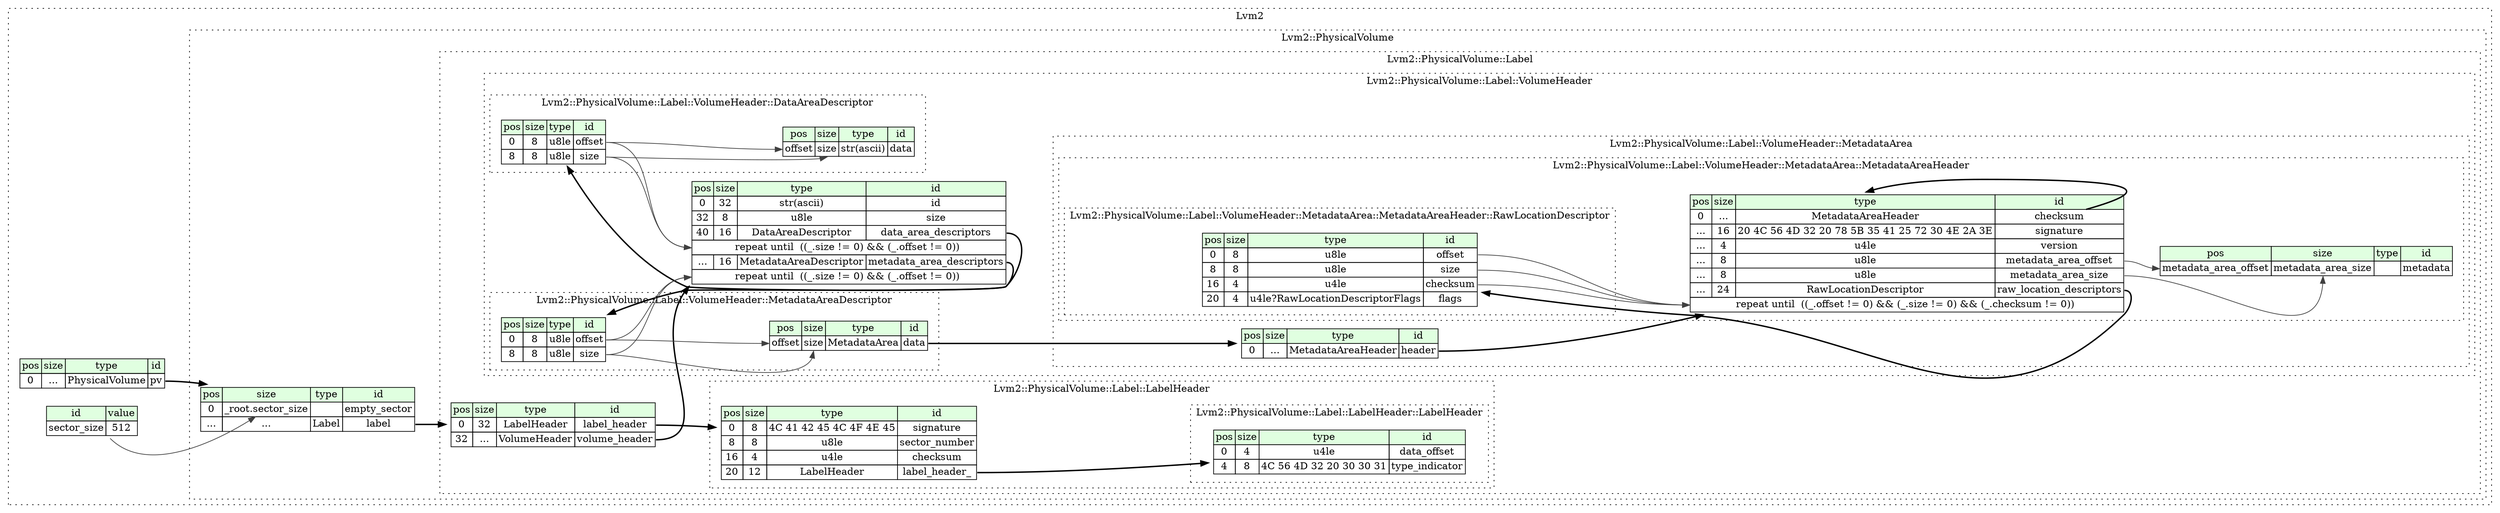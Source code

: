digraph {
	rankdir=LR;
	node [shape=plaintext];
	subgraph cluster__lvm2 {
		label="Lvm2";
		graph[style=dotted];

		lvm2__seq [label=<<TABLE BORDER="0" CELLBORDER="1" CELLSPACING="0">
			<TR><TD BGCOLOR="#E0FFE0">pos</TD><TD BGCOLOR="#E0FFE0">size</TD><TD BGCOLOR="#E0FFE0">type</TD><TD BGCOLOR="#E0FFE0">id</TD></TR>
			<TR><TD PORT="pv_pos">0</TD><TD PORT="pv_size">...</TD><TD>PhysicalVolume</TD><TD PORT="pv_type">pv</TD></TR>
		</TABLE>>];
		lvm2__inst__sector_size [label=<<TABLE BORDER="0" CELLBORDER="1" CELLSPACING="0">
			<TR><TD BGCOLOR="#E0FFE0">id</TD><TD BGCOLOR="#E0FFE0">value</TD></TR>
			<TR><TD>sector_size</TD><TD>512</TD></TR>
		</TABLE>>];
		subgraph cluster__physical_volume {
			label="Lvm2::PhysicalVolume";
			graph[style=dotted];

			physical_volume__seq [label=<<TABLE BORDER="0" CELLBORDER="1" CELLSPACING="0">
				<TR><TD BGCOLOR="#E0FFE0">pos</TD><TD BGCOLOR="#E0FFE0">size</TD><TD BGCOLOR="#E0FFE0">type</TD><TD BGCOLOR="#E0FFE0">id</TD></TR>
				<TR><TD PORT="empty_sector_pos">0</TD><TD PORT="empty_sector_size">_root.sector_size</TD><TD></TD><TD PORT="empty_sector_type">empty_sector</TD></TR>
				<TR><TD PORT="label_pos">...</TD><TD PORT="label_size">...</TD><TD>Label</TD><TD PORT="label_type">label</TD></TR>
			</TABLE>>];
			subgraph cluster__label {
				label="Lvm2::PhysicalVolume::Label";
				graph[style=dotted];

				label__seq [label=<<TABLE BORDER="0" CELLBORDER="1" CELLSPACING="0">
					<TR><TD BGCOLOR="#E0FFE0">pos</TD><TD BGCOLOR="#E0FFE0">size</TD><TD BGCOLOR="#E0FFE0">type</TD><TD BGCOLOR="#E0FFE0">id</TD></TR>
					<TR><TD PORT="label_header_pos">0</TD><TD PORT="label_header_size">32</TD><TD>LabelHeader</TD><TD PORT="label_header_type">label_header</TD></TR>
					<TR><TD PORT="volume_header_pos">32</TD><TD PORT="volume_header_size">...</TD><TD>VolumeHeader</TD><TD PORT="volume_header_type">volume_header</TD></TR>
				</TABLE>>];
				subgraph cluster__label_header {
					label="Lvm2::PhysicalVolume::Label::LabelHeader";
					graph[style=dotted];

					label_header__seq [label=<<TABLE BORDER="0" CELLBORDER="1" CELLSPACING="0">
						<TR><TD BGCOLOR="#E0FFE0">pos</TD><TD BGCOLOR="#E0FFE0">size</TD><TD BGCOLOR="#E0FFE0">type</TD><TD BGCOLOR="#E0FFE0">id</TD></TR>
						<TR><TD PORT="signature_pos">0</TD><TD PORT="signature_size">8</TD><TD>4C 41 42 45 4C 4F 4E 45</TD><TD PORT="signature_type">signature</TD></TR>
						<TR><TD PORT="sector_number_pos">8</TD><TD PORT="sector_number_size">8</TD><TD>u8le</TD><TD PORT="sector_number_type">sector_number</TD></TR>
						<TR><TD PORT="checksum_pos">16</TD><TD PORT="checksum_size">4</TD><TD>u4le</TD><TD PORT="checksum_type">checksum</TD></TR>
						<TR><TD PORT="label_header__pos">20</TD><TD PORT="label_header__size">12</TD><TD>LabelHeader</TD><TD PORT="label_header__type">label_header_</TD></TR>
					</TABLE>>];
					subgraph cluster__label_header_ {
						label="Lvm2::PhysicalVolume::Label::LabelHeader::LabelHeader";
						graph[style=dotted];

						label_header___seq [label=<<TABLE BORDER="0" CELLBORDER="1" CELLSPACING="0">
							<TR><TD BGCOLOR="#E0FFE0">pos</TD><TD BGCOLOR="#E0FFE0">size</TD><TD BGCOLOR="#E0FFE0">type</TD><TD BGCOLOR="#E0FFE0">id</TD></TR>
							<TR><TD PORT="data_offset_pos">0</TD><TD PORT="data_offset_size">4</TD><TD>u4le</TD><TD PORT="data_offset_type">data_offset</TD></TR>
							<TR><TD PORT="type_indicator_pos">4</TD><TD PORT="type_indicator_size">8</TD><TD>4C 56 4D 32 20 30 30 31</TD><TD PORT="type_indicator_type">type_indicator</TD></TR>
						</TABLE>>];
					}
				}
				subgraph cluster__volume_header {
					label="Lvm2::PhysicalVolume::Label::VolumeHeader";
					graph[style=dotted];

					volume_header__seq [label=<<TABLE BORDER="0" CELLBORDER="1" CELLSPACING="0">
						<TR><TD BGCOLOR="#E0FFE0">pos</TD><TD BGCOLOR="#E0FFE0">size</TD><TD BGCOLOR="#E0FFE0">type</TD><TD BGCOLOR="#E0FFE0">id</TD></TR>
						<TR><TD PORT="id_pos">0</TD><TD PORT="id_size">32</TD><TD>str(ascii)</TD><TD PORT="id_type">id</TD></TR>
						<TR><TD PORT="size_pos">32</TD><TD PORT="size_size">8</TD><TD>u8le</TD><TD PORT="size_type">size</TD></TR>
						<TR><TD PORT="data_area_descriptors_pos">40</TD><TD PORT="data_area_descriptors_size">16</TD><TD>DataAreaDescriptor</TD><TD PORT="data_area_descriptors_type">data_area_descriptors</TD></TR>
						<TR><TD COLSPAN="4" PORT="data_area_descriptors__repeat">repeat until  ((_.size != 0) &amp;&amp; (_.offset != 0)) </TD></TR>
						<TR><TD PORT="metadata_area_descriptors_pos">...</TD><TD PORT="metadata_area_descriptors_size">16</TD><TD>MetadataAreaDescriptor</TD><TD PORT="metadata_area_descriptors_type">metadata_area_descriptors</TD></TR>
						<TR><TD COLSPAN="4" PORT="metadata_area_descriptors__repeat">repeat until  ((_.size != 0) &amp;&amp; (_.offset != 0)) </TD></TR>
					</TABLE>>];
					subgraph cluster__data_area_descriptor {
						label="Lvm2::PhysicalVolume::Label::VolumeHeader::DataAreaDescriptor";
						graph[style=dotted];

						data_area_descriptor__seq [label=<<TABLE BORDER="0" CELLBORDER="1" CELLSPACING="0">
							<TR><TD BGCOLOR="#E0FFE0">pos</TD><TD BGCOLOR="#E0FFE0">size</TD><TD BGCOLOR="#E0FFE0">type</TD><TD BGCOLOR="#E0FFE0">id</TD></TR>
							<TR><TD PORT="offset_pos">0</TD><TD PORT="offset_size">8</TD><TD>u8le</TD><TD PORT="offset_type">offset</TD></TR>
							<TR><TD PORT="size_pos">8</TD><TD PORT="size_size">8</TD><TD>u8le</TD><TD PORT="size_type">size</TD></TR>
						</TABLE>>];
						data_area_descriptor__inst__data [label=<<TABLE BORDER="0" CELLBORDER="1" CELLSPACING="0">
							<TR><TD BGCOLOR="#E0FFE0">pos</TD><TD BGCOLOR="#E0FFE0">size</TD><TD BGCOLOR="#E0FFE0">type</TD><TD BGCOLOR="#E0FFE0">id</TD></TR>
							<TR><TD PORT="data_pos">offset</TD><TD PORT="data_size">size</TD><TD>str(ascii)</TD><TD PORT="data_type">data</TD></TR>
						</TABLE>>];
					}
					subgraph cluster__metadata_area_descriptor {
						label="Lvm2::PhysicalVolume::Label::VolumeHeader::MetadataAreaDescriptor";
						graph[style=dotted];

						metadata_area_descriptor__seq [label=<<TABLE BORDER="0" CELLBORDER="1" CELLSPACING="0">
							<TR><TD BGCOLOR="#E0FFE0">pos</TD><TD BGCOLOR="#E0FFE0">size</TD><TD BGCOLOR="#E0FFE0">type</TD><TD BGCOLOR="#E0FFE0">id</TD></TR>
							<TR><TD PORT="offset_pos">0</TD><TD PORT="offset_size">8</TD><TD>u8le</TD><TD PORT="offset_type">offset</TD></TR>
							<TR><TD PORT="size_pos">8</TD><TD PORT="size_size">8</TD><TD>u8le</TD><TD PORT="size_type">size</TD></TR>
						</TABLE>>];
						metadata_area_descriptor__inst__data [label=<<TABLE BORDER="0" CELLBORDER="1" CELLSPACING="0">
							<TR><TD BGCOLOR="#E0FFE0">pos</TD><TD BGCOLOR="#E0FFE0">size</TD><TD BGCOLOR="#E0FFE0">type</TD><TD BGCOLOR="#E0FFE0">id</TD></TR>
							<TR><TD PORT="data_pos">offset</TD><TD PORT="data_size">size</TD><TD>MetadataArea</TD><TD PORT="data_type">data</TD></TR>
						</TABLE>>];
					}
					subgraph cluster__metadata_area {
						label="Lvm2::PhysicalVolume::Label::VolumeHeader::MetadataArea";
						graph[style=dotted];

						metadata_area__seq [label=<<TABLE BORDER="0" CELLBORDER="1" CELLSPACING="0">
							<TR><TD BGCOLOR="#E0FFE0">pos</TD><TD BGCOLOR="#E0FFE0">size</TD><TD BGCOLOR="#E0FFE0">type</TD><TD BGCOLOR="#E0FFE0">id</TD></TR>
							<TR><TD PORT="header_pos">0</TD><TD PORT="header_size">...</TD><TD>MetadataAreaHeader</TD><TD PORT="header_type">header</TD></TR>
						</TABLE>>];
						subgraph cluster__metadata_area_header {
							label="Lvm2::PhysicalVolume::Label::VolumeHeader::MetadataArea::MetadataAreaHeader";
							graph[style=dotted];

							metadata_area_header__seq [label=<<TABLE BORDER="0" CELLBORDER="1" CELLSPACING="0">
								<TR><TD BGCOLOR="#E0FFE0">pos</TD><TD BGCOLOR="#E0FFE0">size</TD><TD BGCOLOR="#E0FFE0">type</TD><TD BGCOLOR="#E0FFE0">id</TD></TR>
								<TR><TD PORT="checksum_pos">0</TD><TD PORT="checksum_size">...</TD><TD>MetadataAreaHeader</TD><TD PORT="checksum_type">checksum</TD></TR>
								<TR><TD PORT="signature_pos">...</TD><TD PORT="signature_size">16</TD><TD>20 4C 56 4D 32 20 78 5B 35 41 25 72 30 4E 2A 3E</TD><TD PORT="signature_type">signature</TD></TR>
								<TR><TD PORT="version_pos">...</TD><TD PORT="version_size">4</TD><TD>u4le</TD><TD PORT="version_type">version</TD></TR>
								<TR><TD PORT="metadata_area_offset_pos">...</TD><TD PORT="metadata_area_offset_size">8</TD><TD>u8le</TD><TD PORT="metadata_area_offset_type">metadata_area_offset</TD></TR>
								<TR><TD PORT="metadata_area_size_pos">...</TD><TD PORT="metadata_area_size_size">8</TD><TD>u8le</TD><TD PORT="metadata_area_size_type">metadata_area_size</TD></TR>
								<TR><TD PORT="raw_location_descriptors_pos">...</TD><TD PORT="raw_location_descriptors_size">24</TD><TD>RawLocationDescriptor</TD><TD PORT="raw_location_descriptors_type">raw_location_descriptors</TD></TR>
								<TR><TD COLSPAN="4" PORT="raw_location_descriptors__repeat">repeat until  ((_.offset != 0) &amp;&amp; (_.size != 0) &amp;&amp; (_.checksum != 0)) </TD></TR>
							</TABLE>>];
							metadata_area_header__inst__metadata [label=<<TABLE BORDER="0" CELLBORDER="1" CELLSPACING="0">
								<TR><TD BGCOLOR="#E0FFE0">pos</TD><TD BGCOLOR="#E0FFE0">size</TD><TD BGCOLOR="#E0FFE0">type</TD><TD BGCOLOR="#E0FFE0">id</TD></TR>
								<TR><TD PORT="metadata_pos">metadata_area_offset</TD><TD PORT="metadata_size">metadata_area_size</TD><TD></TD><TD PORT="metadata_type">metadata</TD></TR>
							</TABLE>>];
							subgraph cluster__raw_location_descriptor {
								label="Lvm2::PhysicalVolume::Label::VolumeHeader::MetadataArea::MetadataAreaHeader::RawLocationDescriptor";
								graph[style=dotted];

								raw_location_descriptor__seq [label=<<TABLE BORDER="0" CELLBORDER="1" CELLSPACING="0">
									<TR><TD BGCOLOR="#E0FFE0">pos</TD><TD BGCOLOR="#E0FFE0">size</TD><TD BGCOLOR="#E0FFE0">type</TD><TD BGCOLOR="#E0FFE0">id</TD></TR>
									<TR><TD PORT="offset_pos">0</TD><TD PORT="offset_size">8</TD><TD>u8le</TD><TD PORT="offset_type">offset</TD></TR>
									<TR><TD PORT="size_pos">8</TD><TD PORT="size_size">8</TD><TD>u8le</TD><TD PORT="size_type">size</TD></TR>
									<TR><TD PORT="checksum_pos">16</TD><TD PORT="checksum_size">4</TD><TD>u4le</TD><TD PORT="checksum_type">checksum</TD></TR>
									<TR><TD PORT="flags_pos">20</TD><TD PORT="flags_size">4</TD><TD>u4le?RawLocationDescriptorFlags</TD><TD PORT="flags_type">flags</TD></TR>
								</TABLE>>];
							}
						}
					}
				}
			}
		}
	}
	lvm2__seq:pv_type -> physical_volume__seq [style=bold];
	lvm2__inst__sector_size:sector_size_type -> physical_volume__seq:empty_sector_size [color="#404040"];
	physical_volume__seq:label_type -> label__seq [style=bold];
	label__seq:label_header_type -> label_header__seq [style=bold];
	label__seq:volume_header_type -> volume_header__seq [style=bold];
	label_header__seq:label_header__type -> label_header___seq [style=bold];
	volume_header__seq:data_area_descriptors_type -> data_area_descriptor__seq [style=bold];
	data_area_descriptor__seq:size_type -> volume_header__seq:data_area_descriptors__repeat [color="#404040"];
	data_area_descriptor__seq:offset_type -> volume_header__seq:data_area_descriptors__repeat [color="#404040"];
	volume_header__seq:metadata_area_descriptors_type -> metadata_area_descriptor__seq [style=bold];
	metadata_area_descriptor__seq:size_type -> volume_header__seq:metadata_area_descriptors__repeat [color="#404040"];
	metadata_area_descriptor__seq:offset_type -> volume_header__seq:metadata_area_descriptors__repeat [color="#404040"];
	data_area_descriptor__seq:offset_type -> data_area_descriptor__inst__data:data_pos [color="#404040"];
	data_area_descriptor__seq:size_type -> data_area_descriptor__inst__data:data_size [color="#404040"];
	metadata_area_descriptor__seq:offset_type -> metadata_area_descriptor__inst__data:data_pos [color="#404040"];
	metadata_area_descriptor__seq:size_type -> metadata_area_descriptor__inst__data:data_size [color="#404040"];
	metadata_area_descriptor__inst__data:data_type -> metadata_area__seq [style=bold];
	metadata_area__seq:header_type -> metadata_area_header__seq [style=bold];
	metadata_area_header__seq:checksum_type -> metadata_area_header__seq [style=bold];
	metadata_area_header__seq:raw_location_descriptors_type -> raw_location_descriptor__seq [style=bold];
	raw_location_descriptor__seq:offset_type -> metadata_area_header__seq:raw_location_descriptors__repeat [color="#404040"];
	raw_location_descriptor__seq:size_type -> metadata_area_header__seq:raw_location_descriptors__repeat [color="#404040"];
	raw_location_descriptor__seq:checksum_type -> metadata_area_header__seq:raw_location_descriptors__repeat [color="#404040"];
	metadata_area_header__seq:metadata_area_offset_type -> metadata_area_header__inst__metadata:metadata_pos [color="#404040"];
	metadata_area_header__seq:metadata_area_size_type -> metadata_area_header__inst__metadata:metadata_size [color="#404040"];
}
